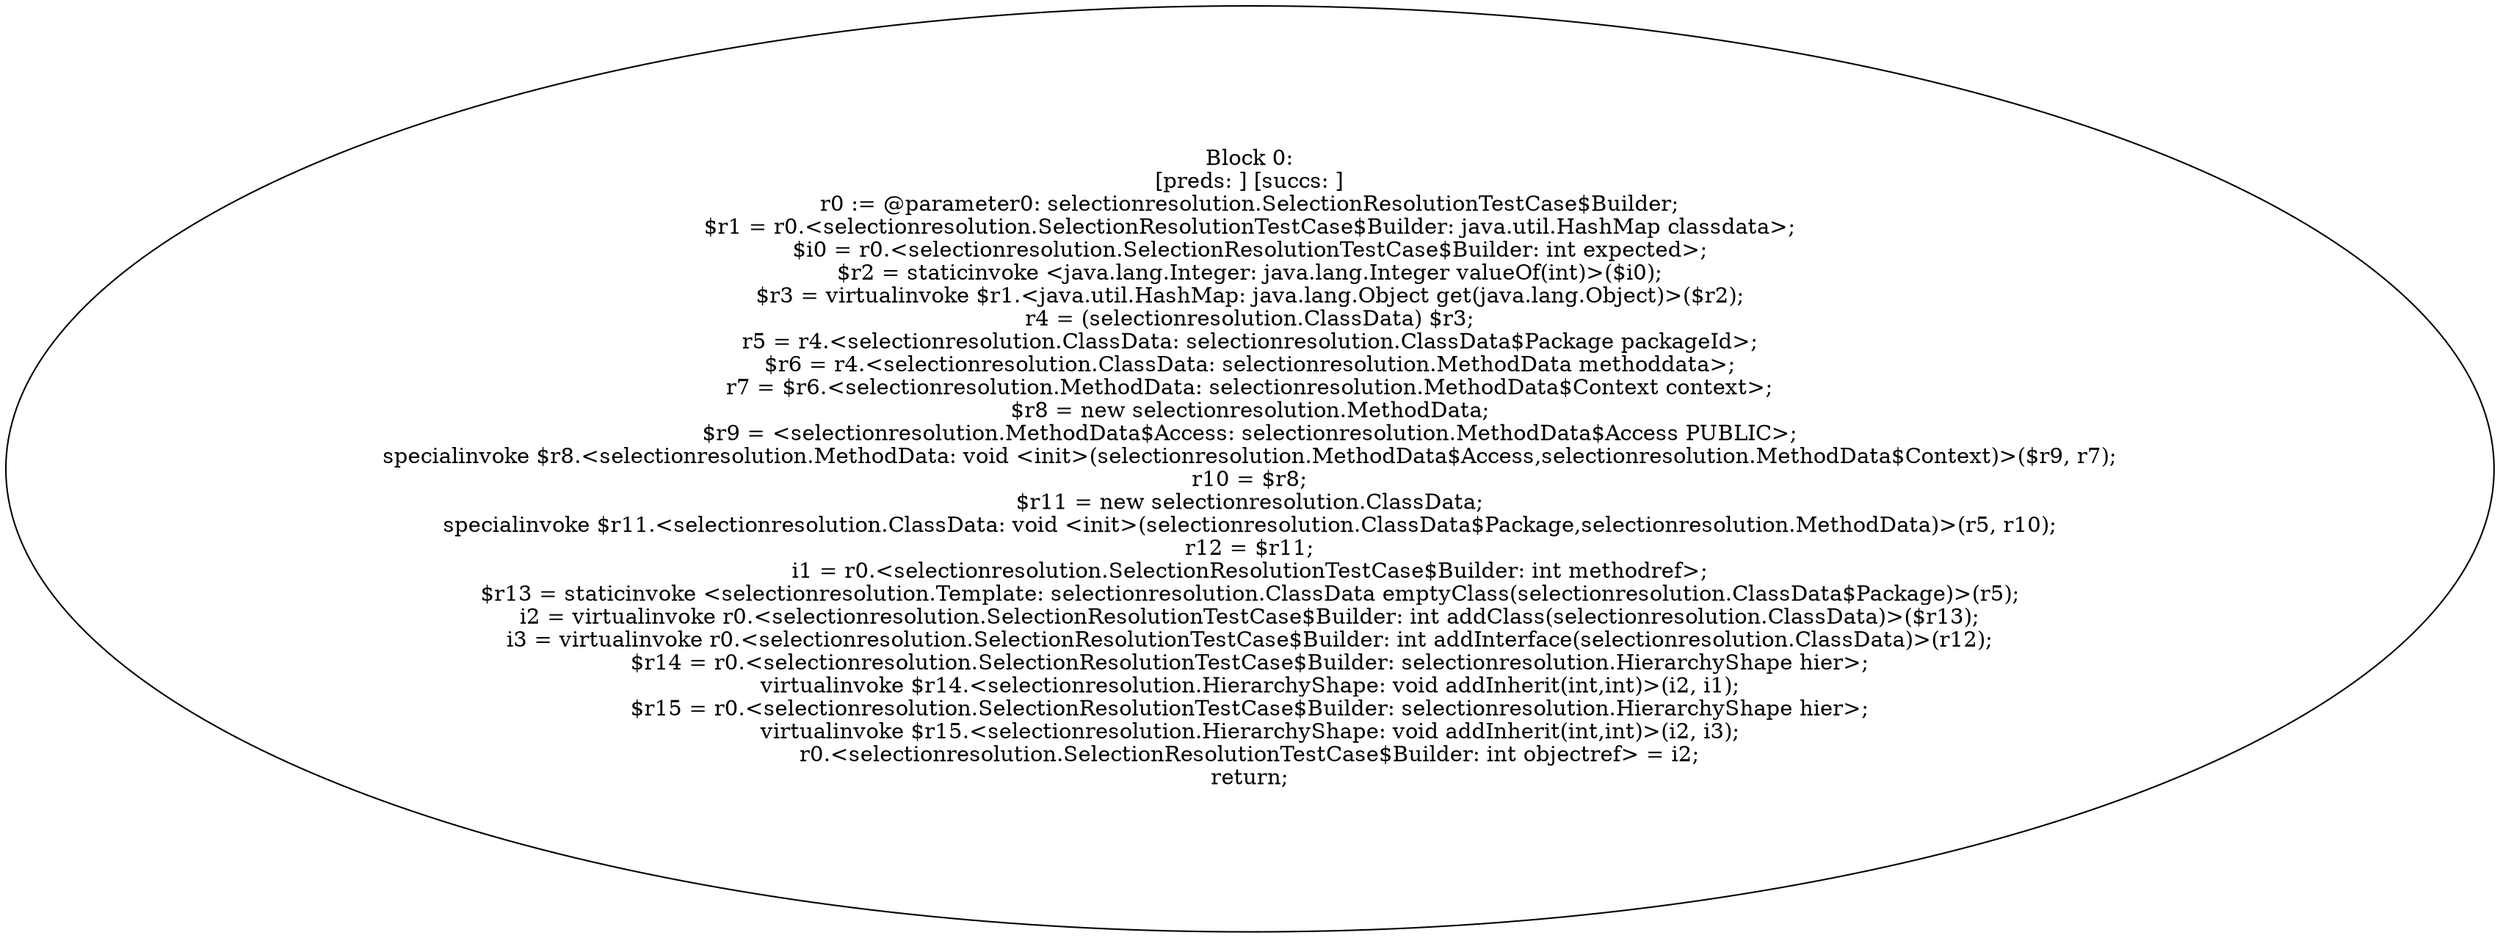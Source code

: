 digraph "unitGraph" {
    "Block 0:
[preds: ] [succs: ]
r0 := @parameter0: selectionresolution.SelectionResolutionTestCase$Builder;
$r1 = r0.<selectionresolution.SelectionResolutionTestCase$Builder: java.util.HashMap classdata>;
$i0 = r0.<selectionresolution.SelectionResolutionTestCase$Builder: int expected>;
$r2 = staticinvoke <java.lang.Integer: java.lang.Integer valueOf(int)>($i0);
$r3 = virtualinvoke $r1.<java.util.HashMap: java.lang.Object get(java.lang.Object)>($r2);
r4 = (selectionresolution.ClassData) $r3;
r5 = r4.<selectionresolution.ClassData: selectionresolution.ClassData$Package packageId>;
$r6 = r4.<selectionresolution.ClassData: selectionresolution.MethodData methoddata>;
r7 = $r6.<selectionresolution.MethodData: selectionresolution.MethodData$Context context>;
$r8 = new selectionresolution.MethodData;
$r9 = <selectionresolution.MethodData$Access: selectionresolution.MethodData$Access PUBLIC>;
specialinvoke $r8.<selectionresolution.MethodData: void <init>(selectionresolution.MethodData$Access,selectionresolution.MethodData$Context)>($r9, r7);
r10 = $r8;
$r11 = new selectionresolution.ClassData;
specialinvoke $r11.<selectionresolution.ClassData: void <init>(selectionresolution.ClassData$Package,selectionresolution.MethodData)>(r5, r10);
r12 = $r11;
i1 = r0.<selectionresolution.SelectionResolutionTestCase$Builder: int methodref>;
$r13 = staticinvoke <selectionresolution.Template: selectionresolution.ClassData emptyClass(selectionresolution.ClassData$Package)>(r5);
i2 = virtualinvoke r0.<selectionresolution.SelectionResolutionTestCase$Builder: int addClass(selectionresolution.ClassData)>($r13);
i3 = virtualinvoke r0.<selectionresolution.SelectionResolutionTestCase$Builder: int addInterface(selectionresolution.ClassData)>(r12);
$r14 = r0.<selectionresolution.SelectionResolutionTestCase$Builder: selectionresolution.HierarchyShape hier>;
virtualinvoke $r14.<selectionresolution.HierarchyShape: void addInherit(int,int)>(i2, i1);
$r15 = r0.<selectionresolution.SelectionResolutionTestCase$Builder: selectionresolution.HierarchyShape hier>;
virtualinvoke $r15.<selectionresolution.HierarchyShape: void addInherit(int,int)>(i2, i3);
r0.<selectionresolution.SelectionResolutionTestCase$Builder: int objectref> = i2;
return;
"
}
